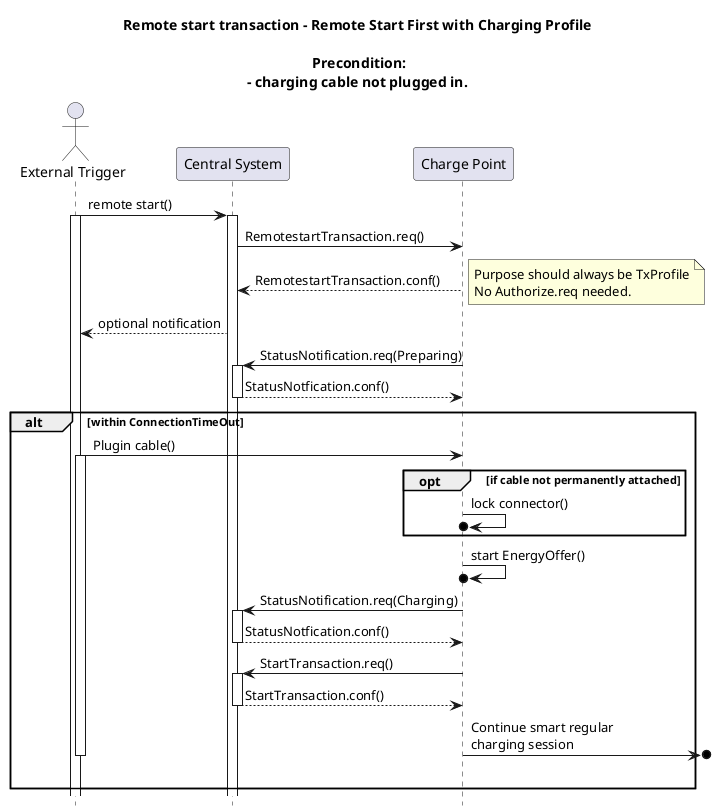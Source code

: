 @startuml
'skinparam dpi 400
hide footbox

title Remote start transaction – Remote Start First with Charging Profile\n\n Precondition:\n- charging cable not plugged in.

actor "External Trigger" as ET
participant "Central System" as CS
participant "Charge Point" as CP


Note left : An external trigger can be\nfor example a Charge Point\nOperator or a user app.


ET -> CS:  remote start()
activate ET
activate CS
CS  -> CP:  RemotestartTransaction.req()
CP --> CS: RemotestartTransaction.conf()

note right : Purpose should always be TxProfile\nNo Authorize.req needed.


CS --> ET : optional notification

CP -> CS: StatusNotification.req(Preparing)
activate CS
CS --> CP: StatusNotfication.conf()
deactivate CS

alt within ConnectionTimeOut

ET -> CP : Plugin cable()
activate ET


opt if cable not permanently attached
CP ->o CP : lock connector()
end


CP ->o CP : start EnergyOffer()


CP -> CS: StatusNotification.req(Charging)
activate CS
CS --> CP: StatusNotfication.conf()
deactivate CS

CP -> CS: StartTransaction.req()
activate CS
CS --> CP: StartTransaction.conf()
deactivate CS


CP ->o] : Continue smart regular\ncharging session
|||
deactivate ET


end


@enduml
